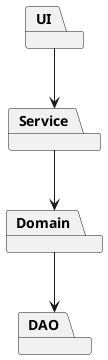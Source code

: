 @startuml
package UI
package Service
package Domain
package DAO
UI --> Service
Service --> Domain
Domain --> DAO
@enduml
